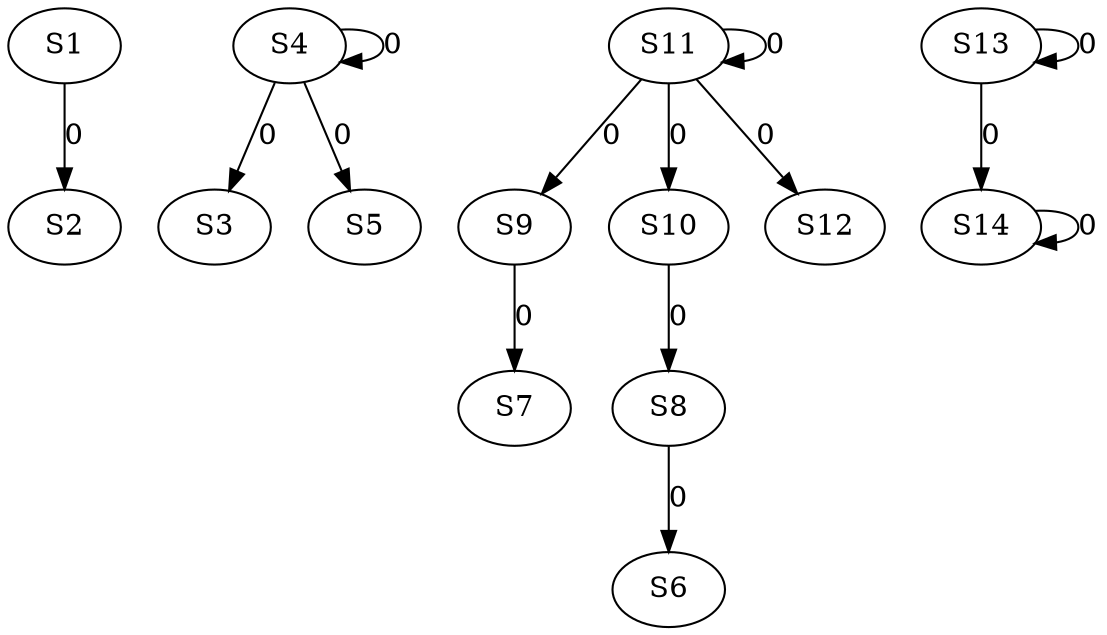 strict digraph {
	S1 -> S2 [ label = 0 ];
	S4 -> S3 [ label = 0 ];
	S4 -> S4 [ label = 0 ];
	S4 -> S5 [ label = 0 ];
	S8 -> S6 [ label = 0 ];
	S9 -> S7 [ label = 0 ];
	S10 -> S8 [ label = 0 ];
	S11 -> S9 [ label = 0 ];
	S11 -> S10 [ label = 0 ];
	S11 -> S11 [ label = 0 ];
	S11 -> S12 [ label = 0 ];
	S13 -> S13 [ label = 0 ];
	S14 -> S14 [ label = 0 ];
	S13 -> S14 [ label = 0 ];
}
